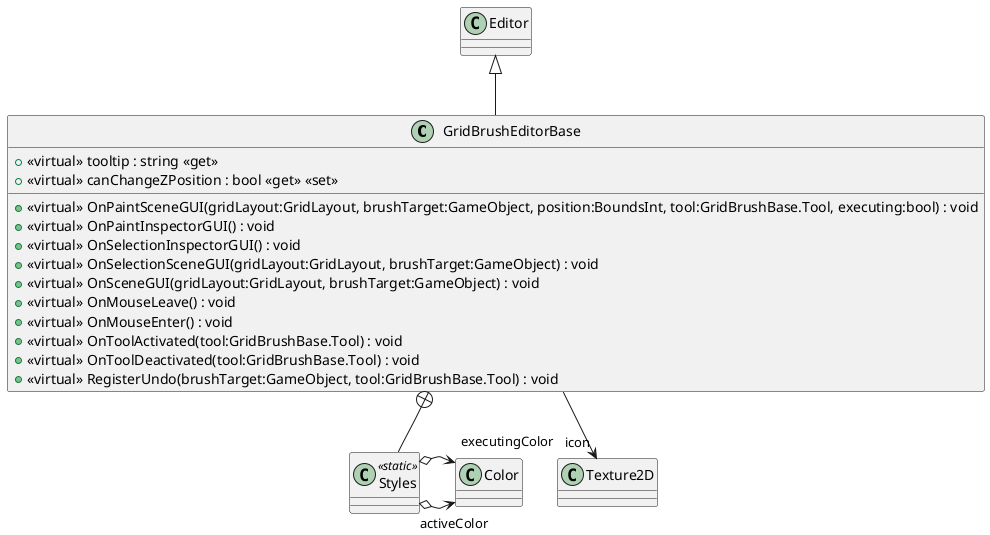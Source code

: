 @startuml
class GridBrushEditorBase {
    + <<virtual>> tooltip : string <<get>>
    + <<virtual>> canChangeZPosition : bool <<get>> <<set>>
    + <<virtual>> OnPaintSceneGUI(gridLayout:GridLayout, brushTarget:GameObject, position:BoundsInt, tool:GridBrushBase.Tool, executing:bool) : void
    + <<virtual>> OnPaintInspectorGUI() : void
    + <<virtual>> OnSelectionInspectorGUI() : void
    + <<virtual>> OnSelectionSceneGUI(gridLayout:GridLayout, brushTarget:GameObject) : void
    + <<virtual>> OnSceneGUI(gridLayout:GridLayout, brushTarget:GameObject) : void
    + <<virtual>> OnMouseLeave() : void
    + <<virtual>> OnMouseEnter() : void
    + <<virtual>> OnToolActivated(tool:GridBrushBase.Tool) : void
    + <<virtual>> OnToolDeactivated(tool:GridBrushBase.Tool) : void
    + <<virtual>> RegisterUndo(brushTarget:GameObject, tool:GridBrushBase.Tool) : void
}
class Styles <<static>> {
}
Editor <|-- GridBrushEditorBase
GridBrushEditorBase --> "icon" Texture2D
GridBrushEditorBase +-- Styles
Styles o-> "activeColor" Color
Styles o-> "executingColor" Color
@enduml
